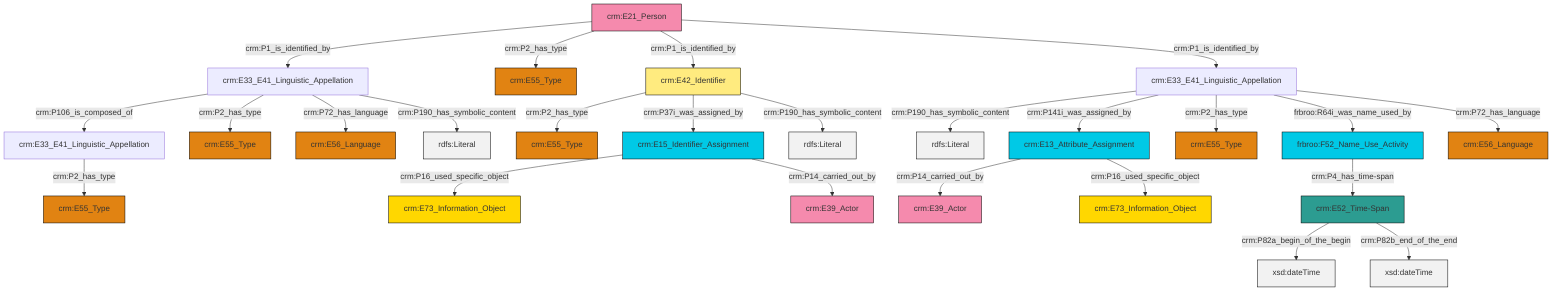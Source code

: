 graph TD
classDef Literal fill:#f2f2f2,stroke:#000000;
classDef CRM_Entity fill:#FFFFFF,stroke:#000000;
classDef Temporal_Entity fill:#00C9E6, stroke:#000000;
classDef Type fill:#E18312, stroke:#000000;
classDef Time-Span fill:#2C9C91, stroke:#000000;
classDef Appellation fill:#FFEB7F, stroke:#000000;
classDef Place fill:#008836, stroke:#000000;
classDef Persistent_Item fill:#B266B2, stroke:#000000;
classDef Conceptual_Object fill:#FFD700, stroke:#000000;
classDef Physical_Thing fill:#D2B48C, stroke:#000000;
classDef Actor fill:#f58aad, stroke:#000000;
classDef PC_Classes fill:#4ce600, stroke:#000000;
classDef Multi fill:#cccccc,stroke:#000000;

0["crm:E33_E41_Linguistic_Appellation"]:::Default -->|crm:P106_is_composed_of| 1["crm:E33_E41_Linguistic_Appellation"]:::Default
4["crm:E33_E41_Linguistic_Appellation"]:::Default -->|crm:P190_has_symbolic_content| 5[rdfs:Literal]:::Literal
0["crm:E33_E41_Linguistic_Appellation"]:::Default -->|crm:P2_has_type| 8["crm:E55_Type"]:::Type
12["crm:E21_Person"]:::Actor -->|crm:P1_is_identified_by| 0["crm:E33_E41_Linguistic_Appellation"]:::Default
13["crm:E13_Attribute_Assignment"]:::Temporal_Entity -->|crm:P14_carried_out_by| 14["crm:E39_Actor"]:::Actor
15["crm:E42_Identifier"]:::Appellation -->|crm:P2_has_type| 16["crm:E55_Type"]:::Type
1["crm:E33_E41_Linguistic_Appellation"]:::Default -->|crm:P2_has_type| 17["crm:E55_Type"]:::Type
13["crm:E13_Attribute_Assignment"]:::Temporal_Entity -->|crm:P16_used_specific_object| 19["crm:E73_Information_Object"]:::Conceptual_Object
12["crm:E21_Person"]:::Actor -->|crm:P2_has_type| 22["crm:E55_Type"]:::Type
4["crm:E33_E41_Linguistic_Appellation"]:::Default -->|crm:P141i_was_assigned_by| 13["crm:E13_Attribute_Assignment"]:::Temporal_Entity
20["crm:E52_Time-Span"]:::Time-Span -->|crm:P82a_begin_of_the_begin| 28[xsd:dateTime]:::Literal
15["crm:E42_Identifier"]:::Appellation -->|crm:P37i_was_assigned_by| 29["crm:E15_Identifier_Assignment"]:::Temporal_Entity
29["crm:E15_Identifier_Assignment"]:::Temporal_Entity -->|crm:P16_used_specific_object| 23["crm:E73_Information_Object"]:::Conceptual_Object
12["crm:E21_Person"]:::Actor -->|crm:P1_is_identified_by| 15["crm:E42_Identifier"]:::Appellation
4["crm:E33_E41_Linguistic_Appellation"]:::Default -->|crm:P2_has_type| 25["crm:E55_Type"]:::Type
12["crm:E21_Person"]:::Actor -->|crm:P1_is_identified_by| 4["crm:E33_E41_Linguistic_Appellation"]:::Default
4["crm:E33_E41_Linguistic_Appellation"]:::Default -->|frbroo:R64i_was_name_used_by| 6["frbroo:F52_Name_Use_Activity"]:::Temporal_Entity
0["crm:E33_E41_Linguistic_Appellation"]:::Default -->|crm:P72_has_language| 34["crm:E56_Language"]:::Type
4["crm:E33_E41_Linguistic_Appellation"]:::Default -->|crm:P72_has_language| 2["crm:E56_Language"]:::Type
0["crm:E33_E41_Linguistic_Appellation"]:::Default -->|crm:P190_has_symbolic_content| 38[rdfs:Literal]:::Literal
15["crm:E42_Identifier"]:::Appellation -->|crm:P190_has_symbolic_content| 39[rdfs:Literal]:::Literal
29["crm:E15_Identifier_Assignment"]:::Temporal_Entity -->|crm:P14_carried_out_by| 31["crm:E39_Actor"]:::Actor
6["frbroo:F52_Name_Use_Activity"]:::Temporal_Entity -->|crm:P4_has_time-span| 20["crm:E52_Time-Span"]:::Time-Span
20["crm:E52_Time-Span"]:::Time-Span -->|crm:P82b_end_of_the_end| 40[xsd:dateTime]:::Literal
